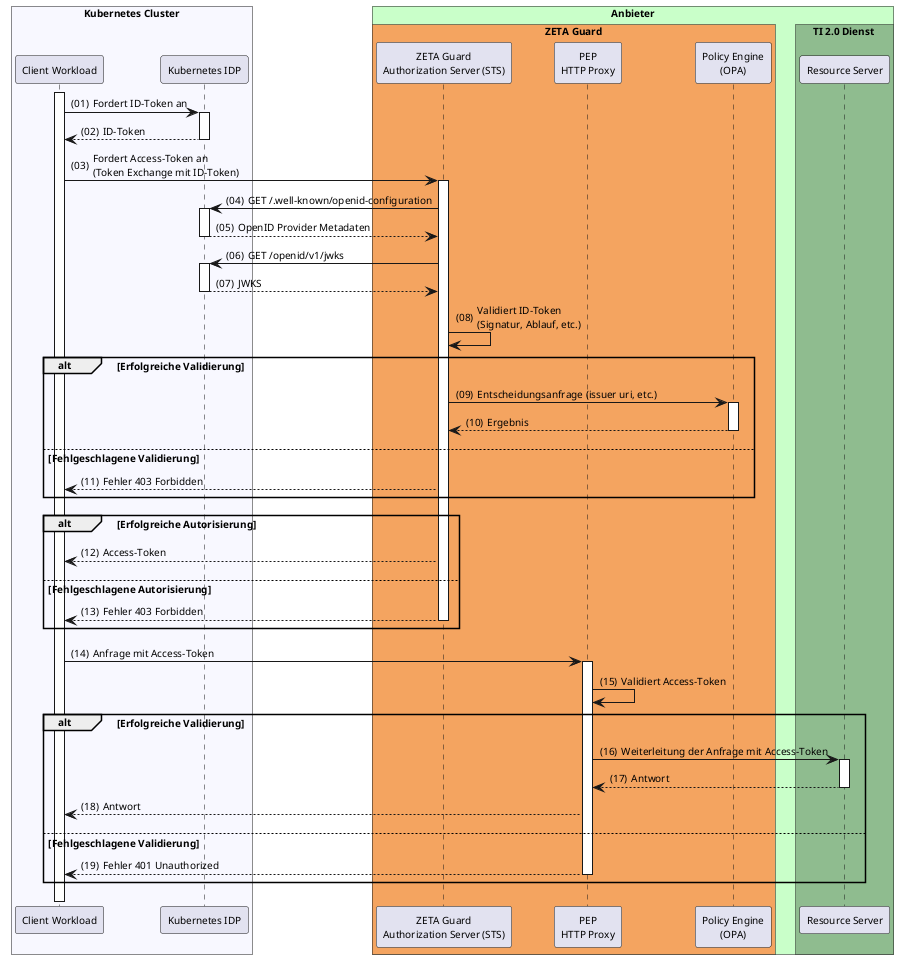 @startuml "zeta-workload-identity-federation"

autonumber "(00)"
skinparam defaultFontSize 10
skinparam defaultFontName Helvetica
skinparam DefaultMonospacedFontName Courier
skinparam lengthAdjust none
skinparam sequenceReferenceBackgroundColor White
skinparam SequenceReferenceFontSize 12

!pragma teoz true

box "Kubernetes Cluster" #GhostWhite
  participant "Client Workload" as Client
  participant "Kubernetes IDP" as K8sIDP
end box

box "Anbieter" #TECHNOLOGY
  box "ZETA Guard" #SandyBrown
    participant "ZETA Guard\nAuthorization Server (STS)" as ZetaSTS
    participant "PEP\nHTTP Proxy" as HP
    participant "Policy Engine\n(OPA)" as OPA
  end box
    box TI 2.0 Dienst #DarkSeaGreen
        participant "Resource Server" as ResourceServer
    end box
end box

activate Client
Client -> K8sIDP++: Fordert ID-Token an
K8sIDP --> Client--: ID-Token

Client -> ZetaSTS++: Fordert Access-Token an\n(Token Exchange mit ID-Token)
ZetaSTS -> K8sIDP++:  GET /.well-known/openid-configuration
K8sIDP --> ZetaSTS--: OpenID Provider Metadaten
ZetaSTS -> K8sIDP++:  GET /openid/v1/jwks
K8sIDP --> ZetaSTS--: JWKS
ZetaSTS -> ZetaSTS: Validiert ID-Token\n(Signatur, Ablauf, etc.)
alt Erfolgreiche Validierung
  ZetaSTS -> OPA++: Entscheidungsanfrage (issuer uri, etc.)
  OPA --> ZetaSTS--: Ergebnis
else Fehlgeschlagene Validierung
  ZetaSTS --> Client: Fehler 403 Forbidden
end
alt Erfolgreiche Autorisierung
    ZetaSTS --> Client: Access-Token
else Fehlgeschlagene Autorisierung
    ZetaSTS --> Client--: Fehler 403 Forbidden
end

Client -> HP++: Anfrage mit Access-Token
HP -> HP: Validiert Access-Token
 alt Erfolgreiche Validierung
  HP -> ResourceServer++: Weiterleitung der Anfrage mit Access-Token
  ResourceServer --> HP--: Antwort
  HP --> Client: Antwort
 else Fehlgeschlagene Validierung
    HP --> Client--: Fehler 401 Unauthorized
 end

deactivate Client
@enduml